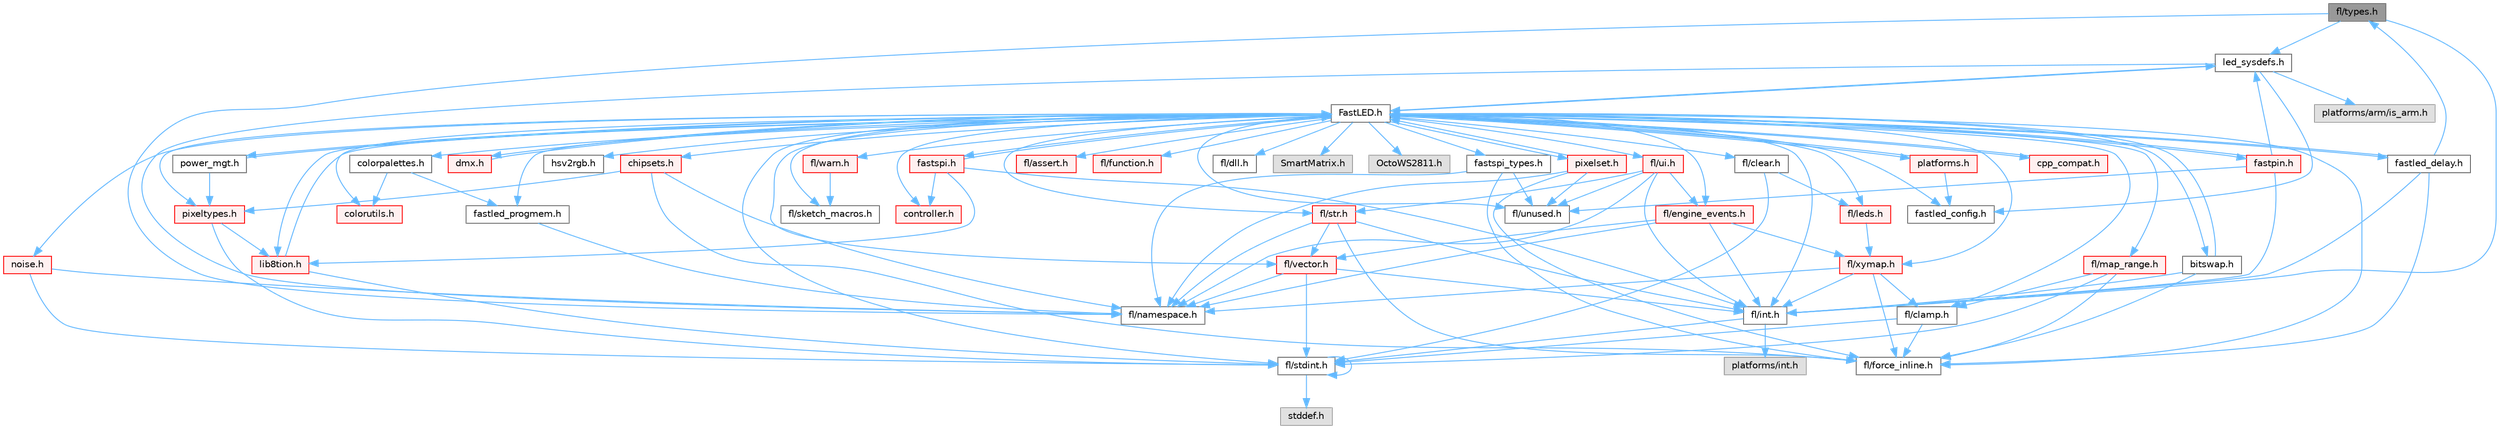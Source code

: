digraph "fl/types.h"
{
 // INTERACTIVE_SVG=YES
 // LATEX_PDF_SIZE
  bgcolor="transparent";
  edge [fontname=Helvetica,fontsize=10,labelfontname=Helvetica,labelfontsize=10];
  node [fontname=Helvetica,fontsize=10,shape=box,height=0.2,width=0.4];
  Node1 [id="Node000001",label="fl/types.h",height=0.2,width=0.4,color="gray40", fillcolor="grey60", style="filled", fontcolor="black",tooltip=" "];
  Node1 -> Node2 [id="edge1_Node000001_Node000002",color="steelblue1",style="solid",tooltip=" "];
  Node2 [id="Node000002",label="fl/namespace.h",height=0.2,width=0.4,color="grey40", fillcolor="white", style="filled",URL="$df/d2a/namespace_8h.html",tooltip="Implements the FastLED namespace macros."];
  Node1 -> Node3 [id="edge2_Node000001_Node000003",color="steelblue1",style="solid",tooltip=" "];
  Node3 [id="Node000003",label="fl/int.h",height=0.2,width=0.4,color="grey40", fillcolor="white", style="filled",URL="$d3/d7e/int_8h.html",tooltip=" "];
  Node3 -> Node4 [id="edge3_Node000003_Node000004",color="steelblue1",style="solid",tooltip=" "];
  Node4 [id="Node000004",label="fl/stdint.h",height=0.2,width=0.4,color="grey40", fillcolor="white", style="filled",URL="$df/dd8/stdint_8h.html",tooltip=" "];
  Node4 -> Node5 [id="edge4_Node000004_Node000005",color="steelblue1",style="solid",tooltip=" "];
  Node5 [id="Node000005",label="stddef.h",height=0.2,width=0.4,color="grey60", fillcolor="#E0E0E0", style="filled",tooltip=" "];
  Node4 -> Node4 [id="edge5_Node000004_Node000004",color="steelblue1",style="solid",tooltip=" "];
  Node3 -> Node6 [id="edge6_Node000003_Node000006",color="steelblue1",style="solid",tooltip=" "];
  Node6 [id="Node000006",label="platforms/int.h",height=0.2,width=0.4,color="grey60", fillcolor="#E0E0E0", style="filled",tooltip=" "];
  Node1 -> Node7 [id="edge7_Node000001_Node000007",color="steelblue1",style="solid",tooltip=" "];
  Node7 [id="Node000007",label="led_sysdefs.h",height=0.2,width=0.4,color="grey40", fillcolor="white", style="filled",URL="$d9/d3e/led__sysdefs_8h.html",tooltip="Determines which platform system definitions to include."];
  Node7 -> Node8 [id="edge8_Node000007_Node000008",color="steelblue1",style="solid",tooltip=" "];
  Node8 [id="Node000008",label="FastLED.h",height=0.2,width=0.4,color="grey40", fillcolor="white", style="filled",URL="$db/d97/_fast_l_e_d_8h.html",tooltip="central include file for FastLED, defines the CFastLED class/object"];
  Node8 -> Node4 [id="edge9_Node000008_Node000004",color="steelblue1",style="solid",tooltip=" "];
  Node8 -> Node9 [id="edge10_Node000008_Node000009",color="steelblue1",style="solid",tooltip=" "];
  Node9 [id="Node000009",label="fl/dll.h",height=0.2,width=0.4,color="grey40", fillcolor="white", style="filled",URL="$d3/d4b/dll_8h.html",tooltip="FastLED dynamic library interface - lightweight header for external callers."];
  Node8 -> Node10 [id="edge11_Node000008_Node000010",color="steelblue1",style="solid",tooltip=" "];
  Node10 [id="Node000010",label="SmartMatrix.h",height=0.2,width=0.4,color="grey60", fillcolor="#E0E0E0", style="filled",tooltip=" "];
  Node8 -> Node11 [id="edge12_Node000008_Node000011",color="steelblue1",style="solid",tooltip=" "];
  Node11 [id="Node000011",label="OctoWS2811.h",height=0.2,width=0.4,color="grey60", fillcolor="#E0E0E0", style="filled",tooltip=" "];
  Node8 -> Node12 [id="edge13_Node000008_Node000012",color="steelblue1",style="solid",tooltip=" "];
  Node12 [id="Node000012",label="fl/force_inline.h",height=0.2,width=0.4,color="grey40", fillcolor="white", style="filled",URL="$d4/d64/force__inline_8h.html",tooltip=" "];
  Node8 -> Node13 [id="edge14_Node000008_Node000013",color="steelblue1",style="solid",tooltip=" "];
  Node13 [id="Node000013",label="cpp_compat.h",height=0.2,width=0.4,color="red", fillcolor="#FFF0F0", style="filled",URL="$d9/d13/cpp__compat_8h.html",tooltip="Compatibility functions based on C++ version."];
  Node13 -> Node8 [id="edge15_Node000013_Node000008",color="steelblue1",style="solid",tooltip=" "];
  Node8 -> Node15 [id="edge16_Node000008_Node000015",color="steelblue1",style="solid",tooltip=" "];
  Node15 [id="Node000015",label="fastled_config.h",height=0.2,width=0.4,color="grey40", fillcolor="white", style="filled",URL="$d5/d11/fastled__config_8h.html",tooltip="Contains definitions that can be used to configure FastLED at compile time."];
  Node8 -> Node7 [id="edge17_Node000008_Node000007",color="steelblue1",style="solid",tooltip=" "];
  Node8 -> Node16 [id="edge18_Node000008_Node000016",color="steelblue1",style="solid",tooltip=" "];
  Node16 [id="Node000016",label="fastled_delay.h",height=0.2,width=0.4,color="grey40", fillcolor="white", style="filled",URL="$d0/da8/fastled__delay_8h.html",tooltip="Utility functions and classes for managing delay cycles."];
  Node16 -> Node8 [id="edge19_Node000016_Node000008",color="steelblue1",style="solid",tooltip=" "];
  Node16 -> Node1 [id="edge20_Node000016_Node000001",color="steelblue1",style="solid",tooltip=" "];
  Node16 -> Node12 [id="edge21_Node000016_Node000012",color="steelblue1",style="solid",tooltip=" "];
  Node16 -> Node3 [id="edge22_Node000016_Node000003",color="steelblue1",style="solid",tooltip=" "];
  Node8 -> Node17 [id="edge23_Node000008_Node000017",color="steelblue1",style="solid",tooltip=" "];
  Node17 [id="Node000017",label="bitswap.h",height=0.2,width=0.4,color="grey40", fillcolor="white", style="filled",URL="$de/ded/bitswap_8h.html",tooltip="Functions for doing a rotation of bits/bytes used by parallel output."];
  Node17 -> Node8 [id="edge24_Node000017_Node000008",color="steelblue1",style="solid",tooltip=" "];
  Node17 -> Node12 [id="edge25_Node000017_Node000012",color="steelblue1",style="solid",tooltip=" "];
  Node17 -> Node3 [id="edge26_Node000017_Node000003",color="steelblue1",style="solid",tooltip=" "];
  Node8 -> Node18 [id="edge27_Node000008_Node000018",color="steelblue1",style="solid",tooltip=" "];
  Node18 [id="Node000018",label="controller.h",height=0.2,width=0.4,color="red", fillcolor="#FFF0F0", style="filled",URL="$d2/dd9/controller_8h.html",tooltip="deprecated: base definitions used by led controllers for writing out led data"];
  Node8 -> Node117 [id="edge28_Node000008_Node000117",color="steelblue1",style="solid",tooltip=" "];
  Node117 [id="Node000117",label="fastpin.h",height=0.2,width=0.4,color="red", fillcolor="#FFF0F0", style="filled",URL="$db/d65/fastpin_8h.html",tooltip="Class base definitions for defining fast pin access."];
  Node117 -> Node8 [id="edge29_Node000117_Node000008",color="steelblue1",style="solid",tooltip=" "];
  Node117 -> Node7 [id="edge30_Node000117_Node000007",color="steelblue1",style="solid",tooltip=" "];
  Node117 -> Node54 [id="edge31_Node000117_Node000054",color="steelblue1",style="solid",tooltip=" "];
  Node54 [id="Node000054",label="fl/unused.h",height=0.2,width=0.4,color="grey40", fillcolor="white", style="filled",URL="$d8/d4b/unused_8h.html",tooltip=" "];
  Node117 -> Node3 [id="edge32_Node000117_Node000003",color="steelblue1",style="solid",tooltip=" "];
  Node8 -> Node118 [id="edge33_Node000008_Node000118",color="steelblue1",style="solid",tooltip=" "];
  Node118 [id="Node000118",label="fastspi_types.h",height=0.2,width=0.4,color="grey40", fillcolor="white", style="filled",URL="$d2/ddb/fastspi__types_8h.html",tooltip="Data types and constants used by SPI interfaces."];
  Node118 -> Node12 [id="edge34_Node000118_Node000012",color="steelblue1",style="solid",tooltip=" "];
  Node118 -> Node2 [id="edge35_Node000118_Node000002",color="steelblue1",style="solid",tooltip=" "];
  Node118 -> Node54 [id="edge36_Node000118_Node000054",color="steelblue1",style="solid",tooltip=" "];
  Node8 -> Node119 [id="edge37_Node000008_Node000119",color="steelblue1",style="solid",tooltip=" "];
  Node119 [id="Node000119",label="dmx.h",height=0.2,width=0.4,color="red", fillcolor="#FFF0F0", style="filled",URL="$d3/de1/dmx_8h.html",tooltip="Defines the DMX512-based LED controllers."];
  Node119 -> Node8 [id="edge38_Node000119_Node000008",color="steelblue1",style="solid",tooltip=" "];
  Node8 -> Node122 [id="edge39_Node000008_Node000122",color="steelblue1",style="solid",tooltip=" "];
  Node122 [id="Node000122",label="platforms.h",height=0.2,width=0.4,color="red", fillcolor="#FFF0F0", style="filled",URL="$da/dc9/platforms_8h.html",tooltip="Determines which platforms headers to include."];
  Node122 -> Node8 [id="edge40_Node000122_Node000008",color="steelblue1",style="solid",tooltip=" "];
  Node122 -> Node15 [id="edge41_Node000122_Node000015",color="steelblue1",style="solid",tooltip=" "];
  Node8 -> Node30 [id="edge42_Node000008_Node000030",color="steelblue1",style="solid",tooltip=" "];
  Node30 [id="Node000030",label="fastled_progmem.h",height=0.2,width=0.4,color="grey40", fillcolor="white", style="filled",URL="$df/dab/fastled__progmem_8h.html",tooltip="Wrapper definitions to allow seamless use of PROGMEM in environments that have it."];
  Node30 -> Node2 [id="edge43_Node000030_Node000002",color="steelblue1",style="solid",tooltip=" "];
  Node8 -> Node21 [id="edge44_Node000008_Node000021",color="steelblue1",style="solid",tooltip=" "];
  Node21 [id="Node000021",label="lib8tion.h",height=0.2,width=0.4,color="red", fillcolor="#FFF0F0", style="filled",URL="$df/da5/lib8tion_8h.html",tooltip="Fast, efficient 8-bit math functions specifically designed for high-performance LED programming."];
  Node21 -> Node8 [id="edge45_Node000021_Node000008",color="steelblue1",style="solid",tooltip=" "];
  Node21 -> Node4 [id="edge46_Node000021_Node000004",color="steelblue1",style="solid",tooltip=" "];
  Node8 -> Node20 [id="edge47_Node000008_Node000020",color="steelblue1",style="solid",tooltip=" "];
  Node20 [id="Node000020",label="pixeltypes.h",height=0.2,width=0.4,color="red", fillcolor="#FFF0F0", style="filled",URL="$d2/dba/pixeltypes_8h.html",tooltip="Includes defintions for RGB and HSV pixels."];
  Node20 -> Node4 [id="edge48_Node000020_Node000004",color="steelblue1",style="solid",tooltip=" "];
  Node20 -> Node21 [id="edge49_Node000020_Node000021",color="steelblue1",style="solid",tooltip=" "];
  Node8 -> Node78 [id="edge50_Node000008_Node000078",color="steelblue1",style="solid",tooltip=" "];
  Node78 [id="Node000078",label="hsv2rgb.h",height=0.2,width=0.4,color="grey40", fillcolor="white", style="filled",URL="$de/d9a/hsv2rgb_8h.html",tooltip="Functions to convert from the HSV colorspace to the RGB colorspace."];
  Node8 -> Node124 [id="edge51_Node000008_Node000124",color="steelblue1",style="solid",tooltip=" "];
  Node124 [id="Node000124",label="colorutils.h",height=0.2,width=0.4,color="red", fillcolor="#FFF0F0", style="filled",URL="$d1/dfb/colorutils_8h.html",tooltip=" "];
  Node8 -> Node129 [id="edge52_Node000008_Node000129",color="steelblue1",style="solid",tooltip=" "];
  Node129 [id="Node000129",label="pixelset.h",height=0.2,width=0.4,color="red", fillcolor="#FFF0F0", style="filled",URL="$d4/d46/pixelset_8h.html",tooltip="Declares classes for managing logical groups of LEDs."];
  Node129 -> Node12 [id="edge53_Node000129_Node000012",color="steelblue1",style="solid",tooltip=" "];
  Node129 -> Node2 [id="edge54_Node000129_Node000002",color="steelblue1",style="solid",tooltip=" "];
  Node129 -> Node54 [id="edge55_Node000129_Node000054",color="steelblue1",style="solid",tooltip=" "];
  Node129 -> Node8 [id="edge56_Node000129_Node000008",color="steelblue1",style="solid",tooltip=" "];
  Node8 -> Node130 [id="edge57_Node000008_Node000130",color="steelblue1",style="solid",tooltip=" "];
  Node130 [id="Node000130",label="colorpalettes.h",height=0.2,width=0.4,color="grey40", fillcolor="white", style="filled",URL="$dc/dcc/colorpalettes_8h.html",tooltip="Declarations for the predefined color palettes supplied by FastLED."];
  Node130 -> Node124 [id="edge58_Node000130_Node000124",color="steelblue1",style="solid",tooltip=" "];
  Node130 -> Node30 [id="edge59_Node000130_Node000030",color="steelblue1",style="solid",tooltip=" "];
  Node8 -> Node131 [id="edge60_Node000008_Node000131",color="steelblue1",style="solid",tooltip=" "];
  Node131 [id="Node000131",label="noise.h",height=0.2,width=0.4,color="red", fillcolor="#FFF0F0", style="filled",URL="$d1/d31/noise_8h.html",tooltip="Functions to generate and fill arrays with noise."];
  Node131 -> Node4 [id="edge61_Node000131_Node000004",color="steelblue1",style="solid",tooltip=" "];
  Node131 -> Node2 [id="edge62_Node000131_Node000002",color="steelblue1",style="solid",tooltip=" "];
  Node8 -> Node132 [id="edge63_Node000008_Node000132",color="steelblue1",style="solid",tooltip=" "];
  Node132 [id="Node000132",label="power_mgt.h",height=0.2,width=0.4,color="grey40", fillcolor="white", style="filled",URL="$dc/d5b/power__mgt_8h.html",tooltip="Functions to limit the power used by FastLED."];
  Node132 -> Node8 [id="edge64_Node000132_Node000008",color="steelblue1",style="solid",tooltip=" "];
  Node132 -> Node20 [id="edge65_Node000132_Node000020",color="steelblue1",style="solid",tooltip=" "];
  Node8 -> Node133 [id="edge66_Node000008_Node000133",color="steelblue1",style="solid",tooltip=" "];
  Node133 [id="Node000133",label="fastspi.h",height=0.2,width=0.4,color="red", fillcolor="#FFF0F0", style="filled",URL="$d6/ddc/fastspi_8h.html",tooltip="Serial peripheral interface (SPI) definitions per platform."];
  Node133 -> Node8 [id="edge67_Node000133_Node000008",color="steelblue1",style="solid",tooltip=" "];
  Node133 -> Node18 [id="edge68_Node000133_Node000018",color="steelblue1",style="solid",tooltip=" "];
  Node133 -> Node21 [id="edge69_Node000133_Node000021",color="steelblue1",style="solid",tooltip=" "];
  Node133 -> Node3 [id="edge70_Node000133_Node000003",color="steelblue1",style="solid",tooltip=" "];
  Node8 -> Node135 [id="edge71_Node000008_Node000135",color="steelblue1",style="solid",tooltip=" "];
  Node135 [id="Node000135",label="chipsets.h",height=0.2,width=0.4,color="red", fillcolor="#FFF0F0", style="filled",URL="$db/d66/chipsets_8h.html",tooltip="Contains the bulk of the definitions for the various LED chipsets supported."];
  Node135 -> Node20 [id="edge72_Node000135_Node000020",color="steelblue1",style="solid",tooltip=" "];
  Node135 -> Node12 [id="edge73_Node000135_Node000012",color="steelblue1",style="solid",tooltip=" "];
  Node135 -> Node2 [id="edge74_Node000135_Node000002",color="steelblue1",style="solid",tooltip=" "];
  Node8 -> Node93 [id="edge75_Node000008_Node000093",color="steelblue1",style="solid",tooltip=" "];
  Node93 [id="Node000093",label="fl/engine_events.h",height=0.2,width=0.4,color="red", fillcolor="#FFF0F0", style="filled",URL="$db/dc0/engine__events_8h.html",tooltip=" "];
  Node93 -> Node2 [id="edge76_Node000093_Node000002",color="steelblue1",style="solid",tooltip=" "];
  Node93 -> Node67 [id="edge77_Node000093_Node000067",color="steelblue1",style="solid",tooltip=" "];
  Node67 [id="Node000067",label="fl/vector.h",height=0.2,width=0.4,color="red", fillcolor="#FFF0F0", style="filled",URL="$d6/d68/vector_8h.html",tooltip=" "];
  Node67 -> Node4 [id="edge78_Node000067_Node000004",color="steelblue1",style="solid",tooltip=" "];
  Node67 -> Node3 [id="edge79_Node000067_Node000003",color="steelblue1",style="solid",tooltip=" "];
  Node67 -> Node2 [id="edge80_Node000067_Node000002",color="steelblue1",style="solid",tooltip=" "];
  Node93 -> Node114 [id="edge81_Node000093_Node000114",color="steelblue1",style="solid",tooltip=" "];
  Node114 [id="Node000114",label="fl/xymap.h",height=0.2,width=0.4,color="red", fillcolor="#FFF0F0", style="filled",URL="$da/d61/xymap_8h.html",tooltip=" "];
  Node114 -> Node3 [id="edge82_Node000114_Node000003",color="steelblue1",style="solid",tooltip=" "];
  Node114 -> Node2 [id="edge83_Node000114_Node000002",color="steelblue1",style="solid",tooltip=" "];
  Node114 -> Node12 [id="edge84_Node000114_Node000012",color="steelblue1",style="solid",tooltip=" "];
  Node114 -> Node36 [id="edge85_Node000114_Node000036",color="steelblue1",style="solid",tooltip=" "];
  Node36 [id="Node000036",label="fl/clamp.h",height=0.2,width=0.4,color="grey40", fillcolor="white", style="filled",URL="$d6/dd3/clamp_8h.html",tooltip=" "];
  Node36 -> Node4 [id="edge86_Node000036_Node000004",color="steelblue1",style="solid",tooltip=" "];
  Node36 -> Node12 [id="edge87_Node000036_Node000012",color="steelblue1",style="solid",tooltip=" "];
  Node93 -> Node3 [id="edge88_Node000093_Node000003",color="steelblue1",style="solid",tooltip=" "];
  Node8 -> Node137 [id="edge89_Node000008_Node000137",color="steelblue1",style="solid",tooltip=" "];
  Node137 [id="Node000137",label="fl/leds.h",height=0.2,width=0.4,color="red", fillcolor="#FFF0F0", style="filled",URL="$da/d78/leds_8h.html",tooltip=" "];
  Node137 -> Node114 [id="edge90_Node000137_Node000114",color="steelblue1",style="solid",tooltip=" "];
  Node8 -> Node3 [id="edge91_Node000008_Node000003",color="steelblue1",style="solid",tooltip=" "];
  Node8 -> Node32 [id="edge92_Node000008_Node000032",color="steelblue1",style="solid",tooltip=" "];
  Node32 [id="Node000032",label="fl/str.h",height=0.2,width=0.4,color="red", fillcolor="#FFF0F0", style="filled",URL="$d1/d93/str_8h.html",tooltip=" "];
  Node32 -> Node3 [id="edge93_Node000032_Node000003",color="steelblue1",style="solid",tooltip=" "];
  Node32 -> Node2 [id="edge94_Node000032_Node000002",color="steelblue1",style="solid",tooltip=" "];
  Node32 -> Node67 [id="edge95_Node000032_Node000067",color="steelblue1",style="solid",tooltip=" "];
  Node32 -> Node12 [id="edge96_Node000032_Node000012",color="steelblue1",style="solid",tooltip=" "];
  Node8 -> Node114 [id="edge97_Node000008_Node000114",color="steelblue1",style="solid",tooltip=" "];
  Node8 -> Node36 [id="edge98_Node000008_Node000036",color="steelblue1",style="solid",tooltip=" "];
  Node8 -> Node37 [id="edge99_Node000008_Node000037",color="steelblue1",style="solid",tooltip=" "];
  Node37 [id="Node000037",label="fl/map_range.h",height=0.2,width=0.4,color="red", fillcolor="#FFF0F0", style="filled",URL="$d1/d47/map__range_8h.html",tooltip=" "];
  Node37 -> Node4 [id="edge100_Node000037_Node000004",color="steelblue1",style="solid",tooltip=" "];
  Node37 -> Node36 [id="edge101_Node000037_Node000036",color="steelblue1",style="solid",tooltip=" "];
  Node37 -> Node12 [id="edge102_Node000037_Node000012",color="steelblue1",style="solid",tooltip=" "];
  Node8 -> Node107 [id="edge103_Node000008_Node000107",color="steelblue1",style="solid",tooltip=" "];
  Node107 [id="Node000107",label="fl/warn.h",height=0.2,width=0.4,color="red", fillcolor="#FFF0F0", style="filled",URL="$de/d77/warn_8h.html",tooltip=" "];
  Node107 -> Node110 [id="edge104_Node000107_Node000110",color="steelblue1",style="solid",tooltip=" "];
  Node110 [id="Node000110",label="fl/sketch_macros.h",height=0.2,width=0.4,color="grey40", fillcolor="white", style="filled",URL="$d1/dbc/sketch__macros_8h.html",tooltip=" "];
  Node8 -> Node97 [id="edge105_Node000008_Node000097",color="steelblue1",style="solid",tooltip=" "];
  Node97 [id="Node000097",label="fl/assert.h",height=0.2,width=0.4,color="red", fillcolor="#FFF0F0", style="filled",URL="$dc/da7/assert_8h.html",tooltip=" "];
  Node8 -> Node54 [id="edge106_Node000008_Node000054",color="steelblue1",style="solid",tooltip=" "];
  Node8 -> Node67 [id="edge107_Node000008_Node000067",color="steelblue1",style="solid",tooltip=" "];
  Node8 -> Node112 [id="edge108_Node000008_Node000112",color="steelblue1",style="solid",tooltip=" "];
  Node112 [id="Node000112",label="fl/function.h",height=0.2,width=0.4,color="red", fillcolor="#FFF0F0", style="filled",URL="$dd/d67/function_8h.html",tooltip=" "];
  Node8 -> Node138 [id="edge109_Node000008_Node000138",color="steelblue1",style="solid",tooltip=" "];
  Node138 [id="Node000138",label="fl/clear.h",height=0.2,width=0.4,color="grey40", fillcolor="white", style="filled",URL="$df/db0/clear_8h.html",tooltip=" "];
  Node138 -> Node137 [id="edge110_Node000138_Node000137",color="steelblue1",style="solid",tooltip=" "];
  Node138 -> Node4 [id="edge111_Node000138_Node000004",color="steelblue1",style="solid",tooltip=" "];
  Node8 -> Node139 [id="edge112_Node000008_Node000139",color="steelblue1",style="solid",tooltip=" "];
  Node139 [id="Node000139",label="fl/ui.h",height=0.2,width=0.4,color="red", fillcolor="#FFF0F0", style="filled",URL="$d9/d3b/ui_8h.html",tooltip=" "];
  Node139 -> Node2 [id="edge113_Node000139_Node000002",color="steelblue1",style="solid",tooltip=" "];
  Node139 -> Node32 [id="edge114_Node000139_Node000032",color="steelblue1",style="solid",tooltip=" "];
  Node139 -> Node3 [id="edge115_Node000139_Node000003",color="steelblue1",style="solid",tooltip=" "];
  Node139 -> Node93 [id="edge116_Node000139_Node000093",color="steelblue1",style="solid",tooltip=" "];
  Node139 -> Node54 [id="edge117_Node000139_Node000054",color="steelblue1",style="solid",tooltip=" "];
  Node8 -> Node110 [id="edge118_Node000008_Node000110",color="steelblue1",style="solid",tooltip=" "];
  Node7 -> Node15 [id="edge119_Node000007_Node000015",color="steelblue1",style="solid",tooltip=" "];
  Node7 -> Node147 [id="edge120_Node000007_Node000147",color="steelblue1",style="solid",tooltip=" "];
  Node147 [id="Node000147",label="platforms/arm/is_arm.h",height=0.2,width=0.4,color="grey60", fillcolor="#E0E0E0", style="filled",tooltip=" "];
  Node7 -> Node2 [id="edge121_Node000007_Node000002",color="steelblue1",style="solid",tooltip=" "];
}
